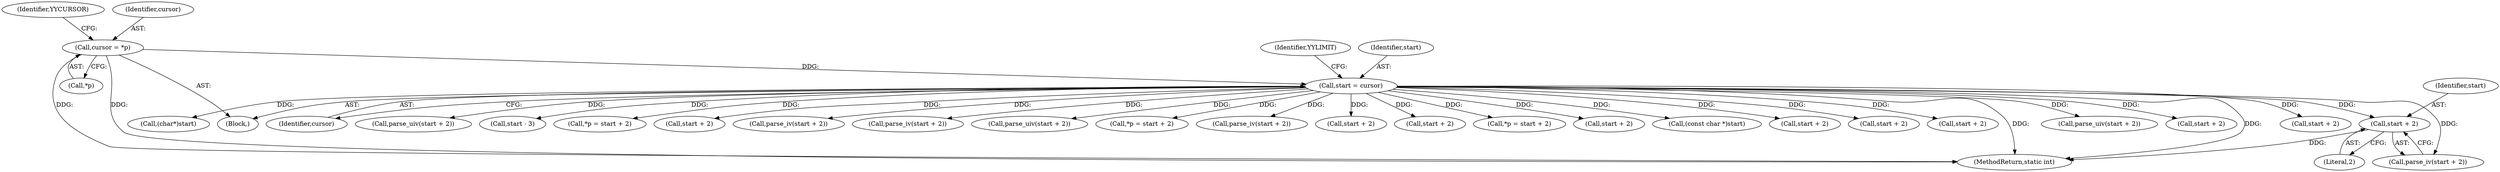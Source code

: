 digraph "0_php-src_1a23ebc1fff59bf480ca92963b36eba5c1b904c4@pointer" {
"1001035" [label="(Call,start + 2)"];
"1000144" [label="(Call,start = cursor)"];
"1000120" [label="(Call,cursor = *p)"];
"1002471" [label="(MethodReturn,static int)"];
"1001334" [label="(Call,start + 2)"];
"1001903" [label="(Call,(char*)start)"];
"1000146" [label="(Identifier,cursor)"];
"1001168" [label="(Call,parse_uiv(start + 2))"];
"1000145" [label="(Identifier,start)"];
"1001036" [label="(Identifier,start)"];
"1002048" [label="(Call,start - 3)"];
"1001347" [label="(Call,*p = start + 2)"];
"1001169" [label="(Call,start + 2)"];
"1002160" [label="(Call,parse_iv(start + 2))"];
"1002272" [label="(Call,parse_iv(start + 2))"];
"1000492" [label="(Call,parse_uiv(start + 2))"];
"1000510" [label="(Call,*p = start + 2)"];
"1001037" [label="(Literal,2)"];
"1002414" [label="(Call,parse_iv(start + 2))"];
"1002415" [label="(Call,start + 2)"];
"1002161" [label="(Call,start + 2)"];
"1000122" [label="(Call,*p)"];
"1000144" [label="(Call,start = cursor)"];
"1001035" [label="(Call,start + 2)"];
"1001182" [label="(Call,*p = start + 2)"];
"1000126" [label="(Identifier,YYCURSOR)"];
"1002273" [label="(Call,start + 2)"];
"1001692" [label="(Call,(const char *)start)"];
"1000111" [label="(Block,)"];
"1000153" [label="(Identifier,YYLIMIT)"];
"1000120" [label="(Call,cursor = *p)"];
"1001185" [label="(Call,start + 2)"];
"1000493" [label="(Call,start + 2)"];
"1001350" [label="(Call,start + 2)"];
"1001034" [label="(Call,parse_iv(start + 2))"];
"1001333" [label="(Call,parse_uiv(start + 2))"];
"1000121" [label="(Identifier,cursor)"];
"1000513" [label="(Call,start + 2)"];
"1001035" -> "1001034"  [label="AST: "];
"1001035" -> "1001037"  [label="CFG: "];
"1001036" -> "1001035"  [label="AST: "];
"1001037" -> "1001035"  [label="AST: "];
"1001034" -> "1001035"  [label="CFG: "];
"1001035" -> "1002471"  [label="DDG: "];
"1000144" -> "1001035"  [label="DDG: "];
"1000144" -> "1000111"  [label="AST: "];
"1000144" -> "1000146"  [label="CFG: "];
"1000145" -> "1000144"  [label="AST: "];
"1000146" -> "1000144"  [label="AST: "];
"1000153" -> "1000144"  [label="CFG: "];
"1000144" -> "1002471"  [label="DDG: "];
"1000144" -> "1002471"  [label="DDG: "];
"1000120" -> "1000144"  [label="DDG: "];
"1000144" -> "1000492"  [label="DDG: "];
"1000144" -> "1000493"  [label="DDG: "];
"1000144" -> "1000510"  [label="DDG: "];
"1000144" -> "1000513"  [label="DDG: "];
"1000144" -> "1001034"  [label="DDG: "];
"1000144" -> "1001168"  [label="DDG: "];
"1000144" -> "1001169"  [label="DDG: "];
"1000144" -> "1001182"  [label="DDG: "];
"1000144" -> "1001185"  [label="DDG: "];
"1000144" -> "1001333"  [label="DDG: "];
"1000144" -> "1001334"  [label="DDG: "];
"1000144" -> "1001347"  [label="DDG: "];
"1000144" -> "1001350"  [label="DDG: "];
"1000144" -> "1001692"  [label="DDG: "];
"1000144" -> "1001903"  [label="DDG: "];
"1000144" -> "1002048"  [label="DDG: "];
"1000144" -> "1002160"  [label="DDG: "];
"1000144" -> "1002161"  [label="DDG: "];
"1000144" -> "1002272"  [label="DDG: "];
"1000144" -> "1002273"  [label="DDG: "];
"1000144" -> "1002414"  [label="DDG: "];
"1000144" -> "1002415"  [label="DDG: "];
"1000120" -> "1000111"  [label="AST: "];
"1000120" -> "1000122"  [label="CFG: "];
"1000121" -> "1000120"  [label="AST: "];
"1000122" -> "1000120"  [label="AST: "];
"1000126" -> "1000120"  [label="CFG: "];
"1000120" -> "1002471"  [label="DDG: "];
"1000120" -> "1002471"  [label="DDG: "];
}
